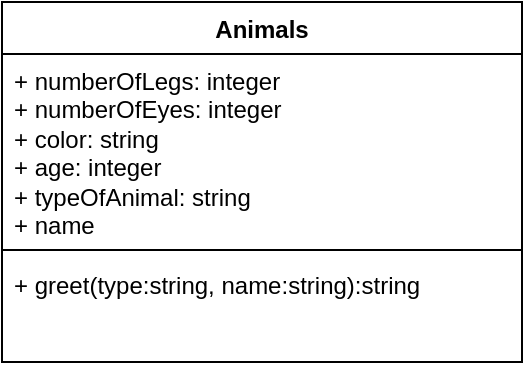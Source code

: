 <mxfile version="24.0.7" type="github">
  <diagram name="Page-1" id="2MS-s6YLC5v6uG3apD_g">
    <mxGraphModel dx="794" dy="458" grid="1" gridSize="10" guides="1" tooltips="1" connect="1" arrows="1" fold="1" page="1" pageScale="1" pageWidth="827" pageHeight="1169" math="0" shadow="0">
      <root>
        <mxCell id="0" />
        <mxCell id="1" parent="0" />
        <mxCell id="e3658H9JQ2eBRHRdhJrN-2" value="Animals" style="swimlane;fontStyle=1;align=center;verticalAlign=top;childLayout=stackLayout;horizontal=1;startSize=26;horizontalStack=0;resizeParent=1;resizeParentMax=0;resizeLast=0;collapsible=1;marginBottom=0;whiteSpace=wrap;html=1;" vertex="1" parent="1">
          <mxGeometry x="290" y="40" width="260" height="180" as="geometry" />
        </mxCell>
        <mxCell id="e3658H9JQ2eBRHRdhJrN-3" value="+ numberOfLegs: integer&lt;div&gt;+ numberOfEyes: integer&lt;/div&gt;&lt;div&gt;+ color: string&lt;/div&gt;&lt;div&gt;+ age: integer&lt;/div&gt;&lt;div&gt;+ typeOfAnimal: string&lt;/div&gt;&lt;div&gt;+ name&lt;/div&gt;" style="text;strokeColor=none;fillColor=none;align=left;verticalAlign=top;spacingLeft=4;spacingRight=4;overflow=hidden;rotatable=0;points=[[0,0.5],[1,0.5]];portConstraint=eastwest;whiteSpace=wrap;html=1;" vertex="1" parent="e3658H9JQ2eBRHRdhJrN-2">
          <mxGeometry y="26" width="260" height="94" as="geometry" />
        </mxCell>
        <mxCell id="e3658H9JQ2eBRHRdhJrN-4" value="" style="line;strokeWidth=1;fillColor=none;align=left;verticalAlign=middle;spacingTop=-1;spacingLeft=3;spacingRight=3;rotatable=0;labelPosition=right;points=[];portConstraint=eastwest;strokeColor=inherit;" vertex="1" parent="e3658H9JQ2eBRHRdhJrN-2">
          <mxGeometry y="120" width="260" height="8" as="geometry" />
        </mxCell>
        <mxCell id="e3658H9JQ2eBRHRdhJrN-5" value="+ greet(type:string, name:string):string&lt;div&gt;&lt;br&gt;&lt;/div&gt;" style="text;strokeColor=none;fillColor=none;align=left;verticalAlign=top;spacingLeft=4;spacingRight=4;overflow=hidden;rotatable=0;points=[[0,0.5],[1,0.5]];portConstraint=eastwest;whiteSpace=wrap;html=1;" vertex="1" parent="e3658H9JQ2eBRHRdhJrN-2">
          <mxGeometry y="128" width="260" height="52" as="geometry" />
        </mxCell>
      </root>
    </mxGraphModel>
  </diagram>
</mxfile>

